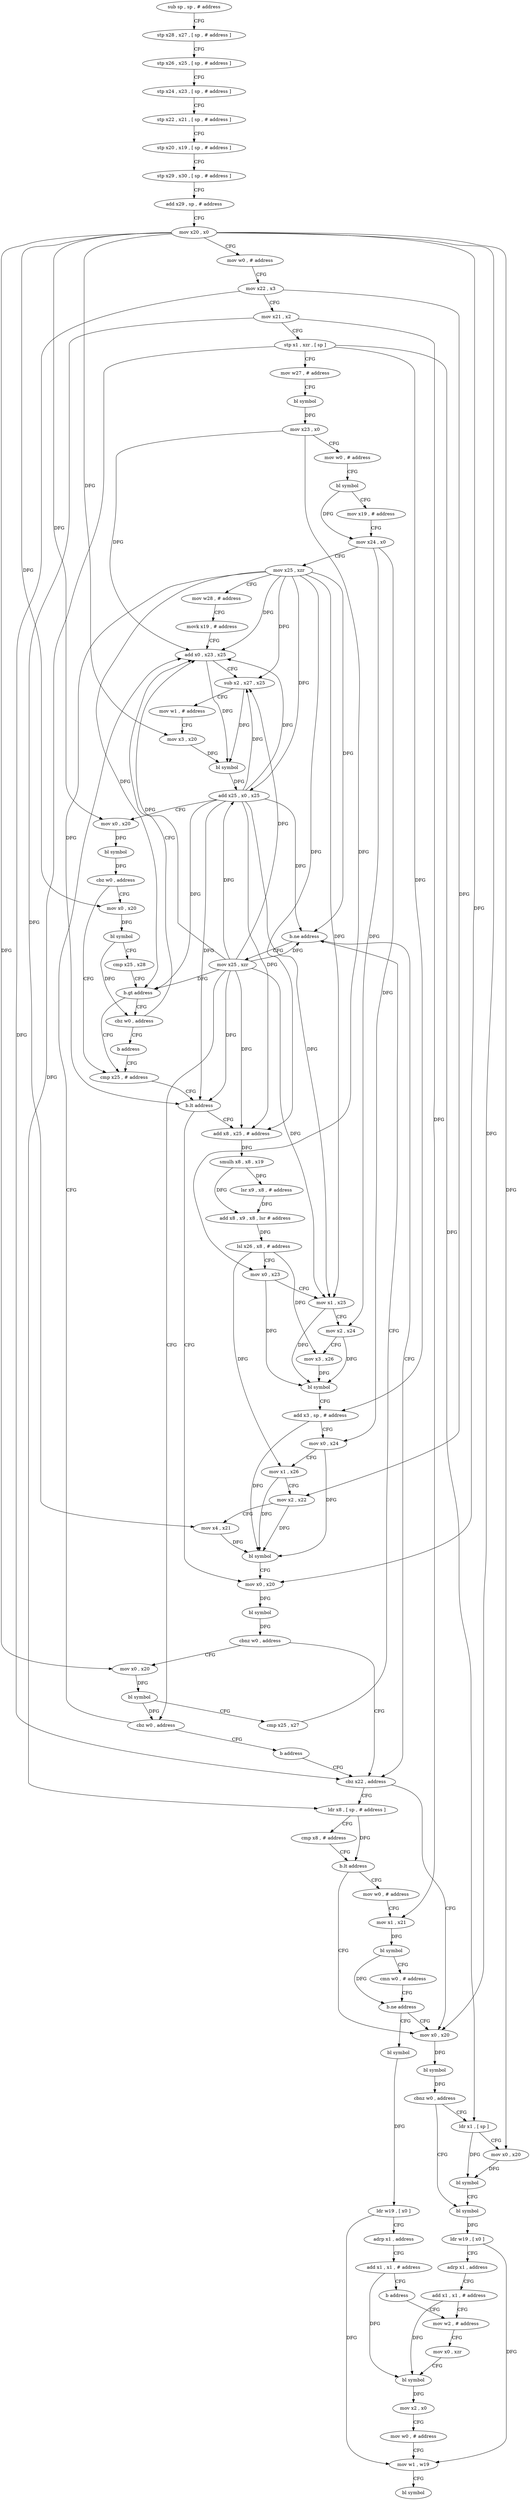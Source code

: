 digraph "func" {
"4202048" [label = "sub sp , sp , # address" ]
"4202052" [label = "stp x28 , x27 , [ sp , # address ]" ]
"4202056" [label = "stp x26 , x25 , [ sp , # address ]" ]
"4202060" [label = "stp x24 , x23 , [ sp , # address ]" ]
"4202064" [label = "stp x22 , x21 , [ sp , # address ]" ]
"4202068" [label = "stp x20 , x19 , [ sp , # address ]" ]
"4202072" [label = "stp x29 , x30 , [ sp , # address ]" ]
"4202076" [label = "add x29 , sp , # address" ]
"4202080" [label = "mov x20 , x0" ]
"4202084" [label = "mov w0 , # address" ]
"4202088" [label = "mov x22 , x3" ]
"4202092" [label = "mov x21 , x2" ]
"4202096" [label = "stp x1 , xzr , [ sp ]" ]
"4202100" [label = "mov w27 , # address" ]
"4202104" [label = "bl symbol" ]
"4202108" [label = "mov x23 , x0" ]
"4202112" [label = "mov w0 , # address" ]
"4202116" [label = "bl symbol" ]
"4202120" [label = "mov x19 , # address" ]
"4202124" [label = "mov x24 , x0" ]
"4202128" [label = "mov x25 , xzr" ]
"4202132" [label = "mov w28 , # address" ]
"4202136" [label = "movk x19 , # address" ]
"4202140" [label = "add x0 , x23 , x25" ]
"4202288" [label = "mov x0 , x20" ]
"4202292" [label = "bl symbol" ]
"4202296" [label = "cmp x25 , x28" ]
"4202300" [label = "b.gt address" ]
"4202176" [label = "cmp x25 , # address" ]
"4202304" [label = "cbz w0 , address" ]
"4202180" [label = "b.lt address" ]
"4202248" [label = "mov x0 , x20" ]
"4202184" [label = "add x8 , x25 , # address" ]
"4202308" [label = "b address" ]
"4202252" [label = "bl symbol" ]
"4202256" [label = "cbnz w0 , address" ]
"4202312" [label = "cbz x22 , address" ]
"4202260" [label = "mov x0 , x20" ]
"4202188" [label = "smulh x8 , x8 , x19" ]
"4202192" [label = "lsr x9 , x8 , # address" ]
"4202196" [label = "add x8 , x9 , x8 , lsr # address" ]
"4202200" [label = "lsl x26 , x8 , # address" ]
"4202204" [label = "mov x0 , x23" ]
"4202208" [label = "mov x1 , x25" ]
"4202212" [label = "mov x2 , x24" ]
"4202216" [label = "mov x3 , x26" ]
"4202220" [label = "bl symbol" ]
"4202224" [label = "add x3 , sp , # address" ]
"4202228" [label = "mov x0 , x24" ]
"4202232" [label = "mov x1 , x26" ]
"4202236" [label = "mov x2 , x22" ]
"4202240" [label = "mov x4 , x21" ]
"4202244" [label = "bl symbol" ]
"4202144" [label = "sub x2 , x27 , x25" ]
"4202148" [label = "mov w1 , # address" ]
"4202152" [label = "mov x3 , x20" ]
"4202156" [label = "bl symbol" ]
"4202160" [label = "add x25 , x0 , x25" ]
"4202164" [label = "mov x0 , x20" ]
"4202168" [label = "bl symbol" ]
"4202172" [label = "cbz w0 , address" ]
"4202368" [label = "mov x0 , x20" ]
"4202316" [label = "ldr x8 , [ sp , # address ]" ]
"4202264" [label = "bl symbol" ]
"4202268" [label = "cmp x25 , x27" ]
"4202272" [label = "b.ne address" ]
"4202276" [label = "mov x25 , xzr" ]
"4202372" [label = "bl symbol" ]
"4202376" [label = "cbnz w0 , address" ]
"4202392" [label = "bl symbol" ]
"4202380" [label = "ldr x1 , [ sp ]" ]
"4202320" [label = "cmp x8 , # address" ]
"4202324" [label = "b.lt address" ]
"4202328" [label = "mov w0 , # address" ]
"4202280" [label = "cbz w0 , address" ]
"4202284" [label = "b address" ]
"4202396" [label = "ldr w19 , [ x0 ]" ]
"4202400" [label = "adrp x1 , address" ]
"4202404" [label = "add x1 , x1 , # address" ]
"4202408" [label = "mov w2 , # address" ]
"4202384" [label = "mov x0 , x20" ]
"4202388" [label = "bl symbol" ]
"4202332" [label = "mov x1 , x21" ]
"4202336" [label = "bl symbol" ]
"4202340" [label = "cmn w0 , # address" ]
"4202344" [label = "b.ne address" ]
"4202348" [label = "bl symbol" ]
"4202352" [label = "ldr w19 , [ x0 ]" ]
"4202356" [label = "adrp x1 , address" ]
"4202360" [label = "add x1 , x1 , # address" ]
"4202364" [label = "b address" ]
"4202412" [label = "mov x0 , xzr" ]
"4202416" [label = "bl symbol" ]
"4202420" [label = "mov x2 , x0" ]
"4202424" [label = "mov w0 , # address" ]
"4202428" [label = "mov w1 , w19" ]
"4202432" [label = "bl symbol" ]
"4202048" -> "4202052" [ label = "CFG" ]
"4202052" -> "4202056" [ label = "CFG" ]
"4202056" -> "4202060" [ label = "CFG" ]
"4202060" -> "4202064" [ label = "CFG" ]
"4202064" -> "4202068" [ label = "CFG" ]
"4202068" -> "4202072" [ label = "CFG" ]
"4202072" -> "4202076" [ label = "CFG" ]
"4202076" -> "4202080" [ label = "CFG" ]
"4202080" -> "4202084" [ label = "CFG" ]
"4202080" -> "4202152" [ label = "DFG" ]
"4202080" -> "4202164" [ label = "DFG" ]
"4202080" -> "4202288" [ label = "DFG" ]
"4202080" -> "4202248" [ label = "DFG" ]
"4202080" -> "4202260" [ label = "DFG" ]
"4202080" -> "4202368" [ label = "DFG" ]
"4202080" -> "4202384" [ label = "DFG" ]
"4202084" -> "4202088" [ label = "CFG" ]
"4202088" -> "4202092" [ label = "CFG" ]
"4202088" -> "4202236" [ label = "DFG" ]
"4202088" -> "4202312" [ label = "DFG" ]
"4202092" -> "4202096" [ label = "CFG" ]
"4202092" -> "4202240" [ label = "DFG" ]
"4202092" -> "4202332" [ label = "DFG" ]
"4202096" -> "4202100" [ label = "CFG" ]
"4202096" -> "4202380" [ label = "DFG" ]
"4202096" -> "4202316" [ label = "DFG" ]
"4202096" -> "4202224" [ label = "DFG" ]
"4202100" -> "4202104" [ label = "CFG" ]
"4202104" -> "4202108" [ label = "DFG" ]
"4202108" -> "4202112" [ label = "CFG" ]
"4202108" -> "4202140" [ label = "DFG" ]
"4202108" -> "4202204" [ label = "DFG" ]
"4202112" -> "4202116" [ label = "CFG" ]
"4202116" -> "4202120" [ label = "CFG" ]
"4202116" -> "4202124" [ label = "DFG" ]
"4202120" -> "4202124" [ label = "CFG" ]
"4202124" -> "4202128" [ label = "CFG" ]
"4202124" -> "4202212" [ label = "DFG" ]
"4202124" -> "4202228" [ label = "DFG" ]
"4202128" -> "4202132" [ label = "CFG" ]
"4202128" -> "4202140" [ label = "DFG" ]
"4202128" -> "4202144" [ label = "DFG" ]
"4202128" -> "4202160" [ label = "DFG" ]
"4202128" -> "4202300" [ label = "DFG" ]
"4202128" -> "4202180" [ label = "DFG" ]
"4202128" -> "4202184" [ label = "DFG" ]
"4202128" -> "4202208" [ label = "DFG" ]
"4202128" -> "4202272" [ label = "DFG" ]
"4202132" -> "4202136" [ label = "CFG" ]
"4202136" -> "4202140" [ label = "CFG" ]
"4202140" -> "4202144" [ label = "CFG" ]
"4202140" -> "4202156" [ label = "DFG" ]
"4202288" -> "4202292" [ label = "DFG" ]
"4202292" -> "4202296" [ label = "CFG" ]
"4202292" -> "4202304" [ label = "DFG" ]
"4202296" -> "4202300" [ label = "CFG" ]
"4202300" -> "4202176" [ label = "CFG" ]
"4202300" -> "4202304" [ label = "CFG" ]
"4202176" -> "4202180" [ label = "CFG" ]
"4202304" -> "4202140" [ label = "CFG" ]
"4202304" -> "4202308" [ label = "CFG" ]
"4202180" -> "4202248" [ label = "CFG" ]
"4202180" -> "4202184" [ label = "CFG" ]
"4202248" -> "4202252" [ label = "DFG" ]
"4202184" -> "4202188" [ label = "DFG" ]
"4202308" -> "4202176" [ label = "CFG" ]
"4202252" -> "4202256" [ label = "DFG" ]
"4202256" -> "4202312" [ label = "CFG" ]
"4202256" -> "4202260" [ label = "CFG" ]
"4202312" -> "4202368" [ label = "CFG" ]
"4202312" -> "4202316" [ label = "CFG" ]
"4202260" -> "4202264" [ label = "DFG" ]
"4202188" -> "4202192" [ label = "DFG" ]
"4202188" -> "4202196" [ label = "DFG" ]
"4202192" -> "4202196" [ label = "DFG" ]
"4202196" -> "4202200" [ label = "DFG" ]
"4202200" -> "4202204" [ label = "CFG" ]
"4202200" -> "4202216" [ label = "DFG" ]
"4202200" -> "4202232" [ label = "DFG" ]
"4202204" -> "4202208" [ label = "CFG" ]
"4202204" -> "4202220" [ label = "DFG" ]
"4202208" -> "4202212" [ label = "CFG" ]
"4202208" -> "4202220" [ label = "DFG" ]
"4202212" -> "4202216" [ label = "CFG" ]
"4202212" -> "4202220" [ label = "DFG" ]
"4202216" -> "4202220" [ label = "DFG" ]
"4202220" -> "4202224" [ label = "CFG" ]
"4202224" -> "4202228" [ label = "CFG" ]
"4202224" -> "4202244" [ label = "DFG" ]
"4202228" -> "4202232" [ label = "CFG" ]
"4202228" -> "4202244" [ label = "DFG" ]
"4202232" -> "4202236" [ label = "CFG" ]
"4202232" -> "4202244" [ label = "DFG" ]
"4202236" -> "4202240" [ label = "CFG" ]
"4202236" -> "4202244" [ label = "DFG" ]
"4202240" -> "4202244" [ label = "DFG" ]
"4202244" -> "4202248" [ label = "CFG" ]
"4202144" -> "4202148" [ label = "CFG" ]
"4202144" -> "4202156" [ label = "DFG" ]
"4202148" -> "4202152" [ label = "CFG" ]
"4202152" -> "4202156" [ label = "DFG" ]
"4202156" -> "4202160" [ label = "DFG" ]
"4202160" -> "4202164" [ label = "CFG" ]
"4202160" -> "4202140" [ label = "DFG" ]
"4202160" -> "4202144" [ label = "DFG" ]
"4202160" -> "4202300" [ label = "DFG" ]
"4202160" -> "4202180" [ label = "DFG" ]
"4202160" -> "4202184" [ label = "DFG" ]
"4202160" -> "4202208" [ label = "DFG" ]
"4202160" -> "4202272" [ label = "DFG" ]
"4202164" -> "4202168" [ label = "DFG" ]
"4202168" -> "4202172" [ label = "DFG" ]
"4202172" -> "4202288" [ label = "CFG" ]
"4202172" -> "4202176" [ label = "CFG" ]
"4202368" -> "4202372" [ label = "DFG" ]
"4202316" -> "4202320" [ label = "CFG" ]
"4202316" -> "4202324" [ label = "DFG" ]
"4202264" -> "4202268" [ label = "CFG" ]
"4202264" -> "4202280" [ label = "DFG" ]
"4202268" -> "4202272" [ label = "CFG" ]
"4202272" -> "4202312" [ label = "CFG" ]
"4202272" -> "4202276" [ label = "CFG" ]
"4202276" -> "4202280" [ label = "CFG" ]
"4202276" -> "4202140" [ label = "DFG" ]
"4202276" -> "4202144" [ label = "DFG" ]
"4202276" -> "4202160" [ label = "DFG" ]
"4202276" -> "4202300" [ label = "DFG" ]
"4202276" -> "4202180" [ label = "DFG" ]
"4202276" -> "4202184" [ label = "DFG" ]
"4202276" -> "4202208" [ label = "DFG" ]
"4202276" -> "4202272" [ label = "DFG" ]
"4202372" -> "4202376" [ label = "DFG" ]
"4202376" -> "4202392" [ label = "CFG" ]
"4202376" -> "4202380" [ label = "CFG" ]
"4202392" -> "4202396" [ label = "DFG" ]
"4202380" -> "4202384" [ label = "CFG" ]
"4202380" -> "4202388" [ label = "DFG" ]
"4202320" -> "4202324" [ label = "CFG" ]
"4202324" -> "4202368" [ label = "CFG" ]
"4202324" -> "4202328" [ label = "CFG" ]
"4202328" -> "4202332" [ label = "CFG" ]
"4202280" -> "4202140" [ label = "CFG" ]
"4202280" -> "4202284" [ label = "CFG" ]
"4202284" -> "4202312" [ label = "CFG" ]
"4202396" -> "4202400" [ label = "CFG" ]
"4202396" -> "4202428" [ label = "DFG" ]
"4202400" -> "4202404" [ label = "CFG" ]
"4202404" -> "4202408" [ label = "CFG" ]
"4202404" -> "4202416" [ label = "DFG" ]
"4202408" -> "4202412" [ label = "CFG" ]
"4202384" -> "4202388" [ label = "DFG" ]
"4202388" -> "4202392" [ label = "CFG" ]
"4202332" -> "4202336" [ label = "DFG" ]
"4202336" -> "4202340" [ label = "CFG" ]
"4202336" -> "4202344" [ label = "DFG" ]
"4202340" -> "4202344" [ label = "CFG" ]
"4202344" -> "4202368" [ label = "CFG" ]
"4202344" -> "4202348" [ label = "CFG" ]
"4202348" -> "4202352" [ label = "DFG" ]
"4202352" -> "4202356" [ label = "CFG" ]
"4202352" -> "4202428" [ label = "DFG" ]
"4202356" -> "4202360" [ label = "CFG" ]
"4202360" -> "4202364" [ label = "CFG" ]
"4202360" -> "4202416" [ label = "DFG" ]
"4202364" -> "4202408" [ label = "CFG" ]
"4202412" -> "4202416" [ label = "CFG" ]
"4202416" -> "4202420" [ label = "DFG" ]
"4202420" -> "4202424" [ label = "CFG" ]
"4202424" -> "4202428" [ label = "CFG" ]
"4202428" -> "4202432" [ label = "CFG" ]
}
